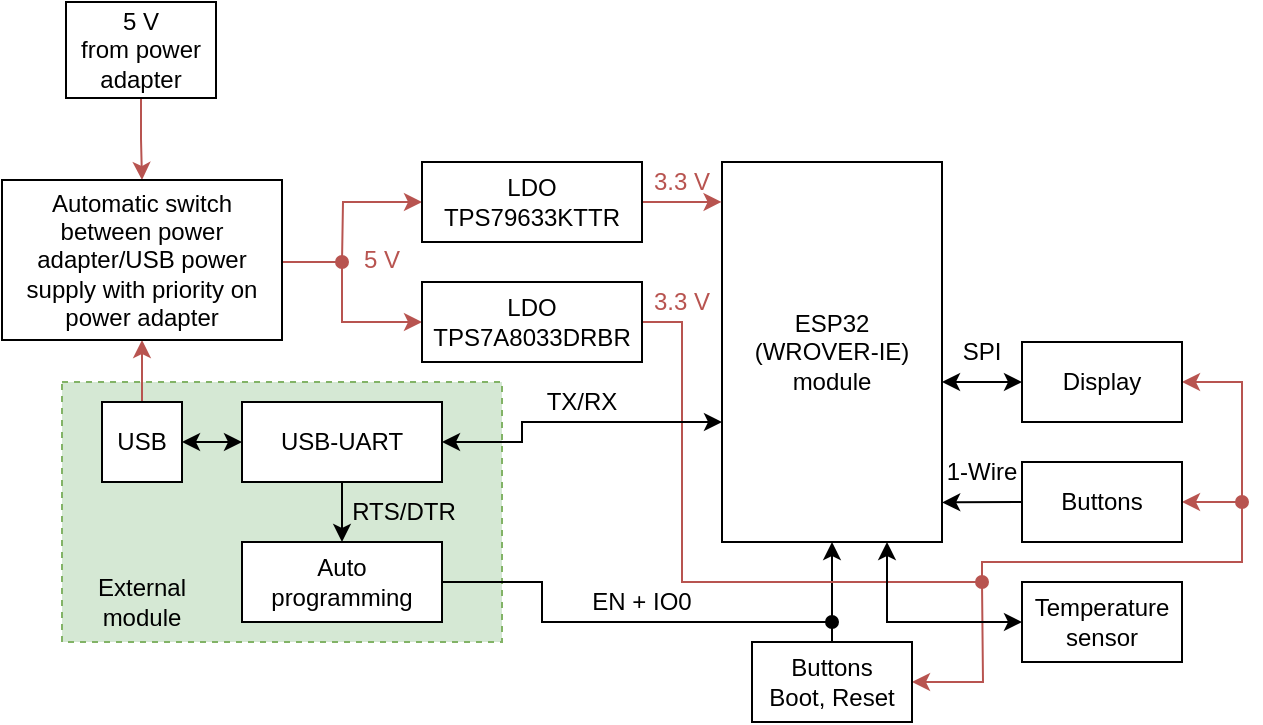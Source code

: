 <mxfile version="20.8.16" type="device"><diagram id="Mm8qozhMidb7JQGRbzdE" name="Page-1"><mxGraphModel dx="1418" dy="828" grid="1" gridSize="10" guides="1" tooltips="1" connect="1" arrows="1" fold="1" page="1" pageScale="1" pageWidth="827" pageHeight="1169" math="0" shadow="0"><root><mxCell id="0"/><mxCell id="1" parent="0"/><mxCell id="PVdgzc6y5oM-7JIhyRxV-56" value="" style="rounded=0;whiteSpace=wrap;html=1;fillColor=#d5e8d4;dashed=1;strokeColor=#82b366;" parent="1" vertex="1"><mxGeometry x="140" y="400" width="220" height="130" as="geometry"/></mxCell><mxCell id="PVdgzc6y5oM-7JIhyRxV-34" style="edgeStyle=orthogonalEdgeStyle;rounded=0;orthogonalLoop=1;jettySize=auto;html=1;exitX=0.5;exitY=1;exitDx=0;exitDy=0;startArrow=classic;startFill=1;endArrow=oval;endFill=1;" parent="1" source="PVdgzc6y5oM-7JIhyRxV-13" edge="1"><mxGeometry relative="1" as="geometry"><mxPoint x="525" y="520" as="targetPoint"/></mxGeometry></mxCell><mxCell id="PVdgzc6y5oM-7JIhyRxV-13" value="ESP32&lt;br&gt;(WROVER-IE)&lt;br&gt;module" style="whiteSpace=wrap;html=1;" parent="1" vertex="1"><mxGeometry x="470" y="290" width="110" height="190" as="geometry"/></mxCell><mxCell id="PVdgzc6y5oM-7JIhyRxV-26" style="edgeStyle=orthogonalEdgeStyle;rounded=0;orthogonalLoop=1;jettySize=auto;html=1;startArrow=none;startFill=0;endArrow=classic;endFill=1;fillColor=#f8cecc;strokeColor=#b85450;" parent="1" source="PVdgzc6y5oM-7JIhyRxV-14" target="PVdgzc6y5oM-7JIhyRxV-16" edge="1"><mxGeometry relative="1" as="geometry"/></mxCell><mxCell id="PVdgzc6y5oM-7JIhyRxV-42" style="edgeStyle=orthogonalEdgeStyle;rounded=0;orthogonalLoop=1;jettySize=auto;html=1;exitX=1;exitY=0.5;exitDx=0;exitDy=0;startArrow=classic;startFill=1;endArrow=classic;endFill=1;" parent="1" source="PVdgzc6y5oM-7JIhyRxV-14" target="PVdgzc6y5oM-7JIhyRxV-22" edge="1"><mxGeometry relative="1" as="geometry"/></mxCell><mxCell id="PVdgzc6y5oM-7JIhyRxV-14" value="USB" style="whiteSpace=wrap;html=1;" parent="1" vertex="1"><mxGeometry x="160" y="410" width="40" height="40" as="geometry"/></mxCell><mxCell id="PVdgzc6y5oM-7JIhyRxV-27" style="edgeStyle=orthogonalEdgeStyle;rounded=0;orthogonalLoop=1;jettySize=auto;html=1;startArrow=none;startFill=0;endArrow=classic;endFill=1;fillColor=#f8cecc;strokeColor=#b85450;exitX=0.5;exitY=1;exitDx=0;exitDy=0;" parent="1" source="PVdgzc6y5oM-7JIhyRxV-15" target="PVdgzc6y5oM-7JIhyRxV-16" edge="1"><mxGeometry relative="1" as="geometry"><Array as="points"/></mxGeometry></mxCell><mxCell id="PVdgzc6y5oM-7JIhyRxV-15" value="5 V&lt;br&gt;from power adapter" style="whiteSpace=wrap;html=1;" parent="1" vertex="1"><mxGeometry x="142" y="210" width="75" height="48" as="geometry"/></mxCell><mxCell id="PVdgzc6y5oM-7JIhyRxV-28" style="edgeStyle=orthogonalEdgeStyle;rounded=0;orthogonalLoop=1;jettySize=auto;html=1;startArrow=none;startFill=0;endArrow=classic;endFill=1;exitX=1;exitY=0.5;exitDx=0;exitDy=0;entryX=0;entryY=0.5;entryDx=0;entryDy=0;fillColor=#f8cecc;strokeColor=#b85450;" parent="1" source="PVdgzc6y5oM-7JIhyRxV-16" target="PVdgzc6y5oM-7JIhyRxV-18" edge="1"><mxGeometry relative="1" as="geometry"><mxPoint x="270" y="385" as="sourcePoint"/><Array as="points"><mxPoint x="280" y="340"/><mxPoint x="280" y="370"/></Array></mxGeometry></mxCell><mxCell id="PVdgzc6y5oM-7JIhyRxV-16" value="Automatic switch between power adapter/USB power supply with priority on power adapter" style="whiteSpace=wrap;html=1;" parent="1" vertex="1"><mxGeometry x="110" y="299" width="140" height="80" as="geometry"/></mxCell><mxCell id="PVdgzc6y5oM-7JIhyRxV-25" style="edgeStyle=orthogonalEdgeStyle;rounded=0;orthogonalLoop=1;jettySize=auto;html=1;startArrow=none;startFill=0;endArrow=classic;endFill=1;entryX=-0.002;entryY=0.105;entryDx=0;entryDy=0;entryPerimeter=0;fillColor=#f8cecc;strokeColor=#b85450;" parent="1" source="PVdgzc6y5oM-7JIhyRxV-17" target="PVdgzc6y5oM-7JIhyRxV-13" edge="1"><mxGeometry relative="1" as="geometry"><mxPoint x="470" y="313" as="targetPoint"/><Array as="points"><mxPoint x="460" y="310"/><mxPoint x="460" y="310"/></Array></mxGeometry></mxCell><mxCell id="PVdgzc6y5oM-7JIhyRxV-48" style="edgeStyle=orthogonalEdgeStyle;rounded=0;orthogonalLoop=1;jettySize=auto;html=1;exitX=0;exitY=0.5;exitDx=0;exitDy=0;startArrow=classic;startFill=1;endArrow=oval;endFill=1;fillColor=#f8cecc;strokeColor=#b85450;" parent="1" source="PVdgzc6y5oM-7JIhyRxV-17" edge="1"><mxGeometry relative="1" as="geometry"><mxPoint x="280" y="340" as="targetPoint"/></mxGeometry></mxCell><mxCell id="PVdgzc6y5oM-7JIhyRxV-17" value="LDO&lt;br&gt;TPS79633KTTR" style="whiteSpace=wrap;html=1;" parent="1" vertex="1"><mxGeometry x="320" y="290" width="110" height="40" as="geometry"/></mxCell><mxCell id="PVdgzc6y5oM-7JIhyRxV-39" style="edgeStyle=orthogonalEdgeStyle;rounded=0;orthogonalLoop=1;jettySize=auto;html=1;exitX=1;exitY=0.5;exitDx=0;exitDy=0;startArrow=none;startFill=0;endArrow=classic;endFill=1;entryX=1;entryY=0.5;entryDx=0;entryDy=0;fillColor=#f8cecc;strokeColor=#b85450;" parent="1" source="PVdgzc6y5oM-7JIhyRxV-18" target="PVdgzc6y5oM-7JIhyRxV-19" edge="1"><mxGeometry relative="1" as="geometry"><mxPoint x="710" y="440" as="targetPoint"/><Array as="points"><mxPoint x="450" y="370"/><mxPoint x="450" y="500"/><mxPoint x="600" y="500"/><mxPoint x="600" y="490"/><mxPoint x="730" y="490"/><mxPoint x="730" y="400"/></Array></mxGeometry></mxCell><mxCell id="PVdgzc6y5oM-7JIhyRxV-18" value="LDO&lt;br&gt;TPS7A8033DRBR" style="whiteSpace=wrap;html=1;" parent="1" vertex="1"><mxGeometry x="320" y="350" width="110" height="40" as="geometry"/></mxCell><mxCell id="PVdgzc6y5oM-7JIhyRxV-37" style="edgeStyle=orthogonalEdgeStyle;rounded=0;orthogonalLoop=1;jettySize=auto;html=1;startArrow=classic;startFill=1;endArrow=classic;endFill=1;exitX=0;exitY=0.5;exitDx=0;exitDy=0;exitPerimeter=0;" parent="1" source="PVdgzc6y5oM-7JIhyRxV-19" edge="1"><mxGeometry relative="1" as="geometry"><mxPoint x="619" y="400" as="sourcePoint"/><mxPoint x="580" y="400" as="targetPoint"/><Array as="points"><mxPoint x="580" y="400"/></Array></mxGeometry></mxCell><mxCell id="PVdgzc6y5oM-7JIhyRxV-19" value="Display" style="whiteSpace=wrap;html=1;" parent="1" vertex="1"><mxGeometry x="620" y="380" width="80" height="40" as="geometry"/></mxCell><mxCell id="PVdgzc6y5oM-7JIhyRxV-38" style="edgeStyle=orthogonalEdgeStyle;rounded=0;orthogonalLoop=1;jettySize=auto;html=1;exitX=0;exitY=0.5;exitDx=0;exitDy=0;startArrow=none;startFill=0;endArrow=classic;endFill=1;entryX=1.001;entryY=0.896;entryDx=0;entryDy=0;entryPerimeter=0;" parent="1" source="PVdgzc6y5oM-7JIhyRxV-20" target="PVdgzc6y5oM-7JIhyRxV-13" edge="1"><mxGeometry relative="1" as="geometry"><mxPoint x="581" y="460" as="targetPoint"/><Array as="points"><mxPoint x="580" y="460"/></Array></mxGeometry></mxCell><mxCell id="PVdgzc6y5oM-7JIhyRxV-40" style="edgeStyle=orthogonalEdgeStyle;rounded=0;orthogonalLoop=1;jettySize=auto;html=1;startArrow=classic;startFill=1;endArrow=oval;endFill=1;fillColor=#f8cecc;strokeColor=#b85450;" parent="1" source="PVdgzc6y5oM-7JIhyRxV-20" edge="1"><mxGeometry relative="1" as="geometry"><mxPoint x="730" y="460" as="targetPoint"/></mxGeometry></mxCell><mxCell id="PVdgzc6y5oM-7JIhyRxV-20" value="Buttons" style="whiteSpace=wrap;html=1;" parent="1" vertex="1"><mxGeometry x="620" y="440" width="80" height="40" as="geometry"/></mxCell><mxCell id="PVdgzc6y5oM-7JIhyRxV-35" style="edgeStyle=orthogonalEdgeStyle;rounded=0;orthogonalLoop=1;jettySize=auto;html=1;exitX=1;exitY=0.5;exitDx=0;exitDy=0;startArrow=classic;startFill=1;endArrow=classic;endFill=1;" parent="1" source="PVdgzc6y5oM-7JIhyRxV-22" edge="1"><mxGeometry relative="1" as="geometry"><mxPoint x="470" y="420" as="targetPoint"/><Array as="points"><mxPoint x="370" y="430"/><mxPoint x="370" y="420"/></Array></mxGeometry></mxCell><mxCell id="PVdgzc6y5oM-7JIhyRxV-22" value="USB-UART" style="whiteSpace=wrap;html=1;" parent="1" vertex="1"><mxGeometry x="230" y="410" width="100" height="40" as="geometry"/></mxCell><mxCell id="PVdgzc6y5oM-7JIhyRxV-33" style="edgeStyle=orthogonalEdgeStyle;rounded=0;orthogonalLoop=1;jettySize=auto;html=1;exitX=1;exitY=0.5;exitDx=0;exitDy=0;entryX=0.5;entryY=0;entryDx=0;entryDy=0;startArrow=none;startFill=0;endArrow=none;endFill=0;" parent="1" source="PVdgzc6y5oM-7JIhyRxV-23" target="PVdgzc6y5oM-7JIhyRxV-24" edge="1"><mxGeometry relative="1" as="geometry"><Array as="points"><mxPoint x="380" y="500"/><mxPoint x="380" y="520"/><mxPoint x="525" y="520"/><mxPoint x="525" y="530"/></Array></mxGeometry></mxCell><mxCell id="PVdgzc6y5oM-7JIhyRxV-36" style="edgeStyle=orthogonalEdgeStyle;rounded=0;orthogonalLoop=1;jettySize=auto;html=1;startArrow=classic;startFill=1;endArrow=none;endFill=0;entryX=0.5;entryY=1;entryDx=0;entryDy=0;exitX=0.5;exitY=0;exitDx=0;exitDy=0;" parent="1" source="PVdgzc6y5oM-7JIhyRxV-23" target="PVdgzc6y5oM-7JIhyRxV-22" edge="1"><mxGeometry relative="1" as="geometry"><mxPoint x="360" y="431" as="targetPoint"/><Array as="points"/></mxGeometry></mxCell><mxCell id="PVdgzc6y5oM-7JIhyRxV-23" value="Auto&lt;br style=&quot;border-color: var(--border-color);&quot;&gt;programming" style="whiteSpace=wrap;html=1;" parent="1" vertex="1"><mxGeometry x="230" y="480" width="100" height="40" as="geometry"/></mxCell><mxCell id="PVdgzc6y5oM-7JIhyRxV-64" style="edgeStyle=orthogonalEdgeStyle;rounded=0;orthogonalLoop=1;jettySize=auto;html=1;startArrow=classic;startFill=1;endArrow=oval;endFill=1;fillColor=#f8cecc;strokeColor=#b85450;" parent="1" source="PVdgzc6y5oM-7JIhyRxV-24" edge="1"><mxGeometry relative="1" as="geometry"><mxPoint x="600" y="500" as="targetPoint"/></mxGeometry></mxCell><mxCell id="PVdgzc6y5oM-7JIhyRxV-24" value="Buttons&lt;br&gt;Boot, Reset" style="whiteSpace=wrap;html=1;" parent="1" vertex="1"><mxGeometry x="485" y="530" width="80" height="40" as="geometry"/></mxCell><mxCell id="PVdgzc6y5oM-7JIhyRxV-50" value="TX/RX" style="text;html=1;strokeColor=none;fillColor=none;align=center;verticalAlign=middle;whiteSpace=wrap;rounded=0;dashed=1;" parent="1" vertex="1"><mxGeometry x="380" y="400" width="40" height="20" as="geometry"/></mxCell><mxCell id="PVdgzc6y5oM-7JIhyRxV-51" value="RTS/DTR" style="text;html=1;strokeColor=none;fillColor=none;align=center;verticalAlign=middle;whiteSpace=wrap;rounded=0;dashed=1;" parent="1" vertex="1"><mxGeometry x="291" y="455" width="40" height="20" as="geometry"/></mxCell><mxCell id="PVdgzc6y5oM-7JIhyRxV-52" value="EN + IO0" style="text;html=1;strokeColor=none;fillColor=none;align=center;verticalAlign=middle;whiteSpace=wrap;rounded=0;dashed=1;" parent="1" vertex="1"><mxGeometry x="400" y="500" width="60" height="20" as="geometry"/></mxCell><mxCell id="PVdgzc6y5oM-7JIhyRxV-53" value="&lt;font color=&quot;#b85450&quot;&gt;5 V&lt;/font&gt;" style="text;html=1;strokeColor=none;fillColor=none;align=center;verticalAlign=middle;whiteSpace=wrap;rounded=0;dashed=1;" parent="1" vertex="1"><mxGeometry x="280" y="329" width="40" height="20" as="geometry"/></mxCell><mxCell id="PVdgzc6y5oM-7JIhyRxV-54" value="&lt;font color=&quot;#b85450&quot;&gt;3.3 V&lt;/font&gt;" style="text;html=1;strokeColor=none;fillColor=none;align=center;verticalAlign=middle;whiteSpace=wrap;rounded=0;dashed=1;" parent="1" vertex="1"><mxGeometry x="430" y="290" width="40" height="20" as="geometry"/></mxCell><mxCell id="PVdgzc6y5oM-7JIhyRxV-55" value="&lt;font color=&quot;#b85450&quot;&gt;3.3 V&lt;/font&gt;" style="text;html=1;strokeColor=none;fillColor=none;align=center;verticalAlign=middle;whiteSpace=wrap;rounded=0;dashed=1;" parent="1" vertex="1"><mxGeometry x="430" y="350" width="40" height="20" as="geometry"/></mxCell><mxCell id="PVdgzc6y5oM-7JIhyRxV-57" value="External module" style="text;html=1;strokeColor=none;fillColor=none;align=center;verticalAlign=middle;whiteSpace=wrap;rounded=0;dashed=1;" parent="1" vertex="1"><mxGeometry x="140" y="500" width="80" height="20" as="geometry"/></mxCell><mxCell id="PVdgzc6y5oM-7JIhyRxV-59" value="SPI" style="text;html=1;strokeColor=none;fillColor=none;align=center;verticalAlign=middle;whiteSpace=wrap;rounded=0;dashed=1;" parent="1" vertex="1"><mxGeometry x="580" y="375" width="40" height="20" as="geometry"/></mxCell><mxCell id="PVdgzc6y5oM-7JIhyRxV-61" style="edgeStyle=orthogonalEdgeStyle;rounded=0;orthogonalLoop=1;jettySize=auto;html=1;entryX=0.75;entryY=1;entryDx=0;entryDy=0;startArrow=classic;startFill=1;endArrow=classic;endFill=1;" parent="1" source="PVdgzc6y5oM-7JIhyRxV-60" target="PVdgzc6y5oM-7JIhyRxV-13" edge="1"><mxGeometry relative="1" as="geometry"/></mxCell><mxCell id="PVdgzc6y5oM-7JIhyRxV-60" value="Temperature sensor" style="whiteSpace=wrap;html=1;" parent="1" vertex="1"><mxGeometry x="620" y="500" width="80" height="40" as="geometry"/></mxCell><mxCell id="PVdgzc6y5oM-7JIhyRxV-62" value="1-Wire" style="text;html=1;strokeColor=none;fillColor=none;align=center;verticalAlign=middle;whiteSpace=wrap;rounded=0;dashed=1;" parent="1" vertex="1"><mxGeometry x="580" y="435" width="40" height="20" as="geometry"/></mxCell></root></mxGraphModel></diagram></mxfile>